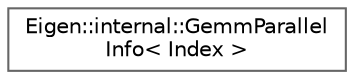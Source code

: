 digraph "类继承关系图"
{
 // LATEX_PDF_SIZE
  bgcolor="transparent";
  edge [fontname=Helvetica,fontsize=10,labelfontname=Helvetica,labelfontsize=10];
  node [fontname=Helvetica,fontsize=10,shape=box,height=0.2,width=0.4];
  rankdir="LR";
  Node0 [id="Node000000",label="Eigen::internal::GemmParallel\lInfo\< Index \>",height=0.2,width=0.4,color="grey40", fillcolor="white", style="filled",URL="$struct_eigen_1_1internal_1_1_gemm_parallel_info.html",tooltip=" "];
}

